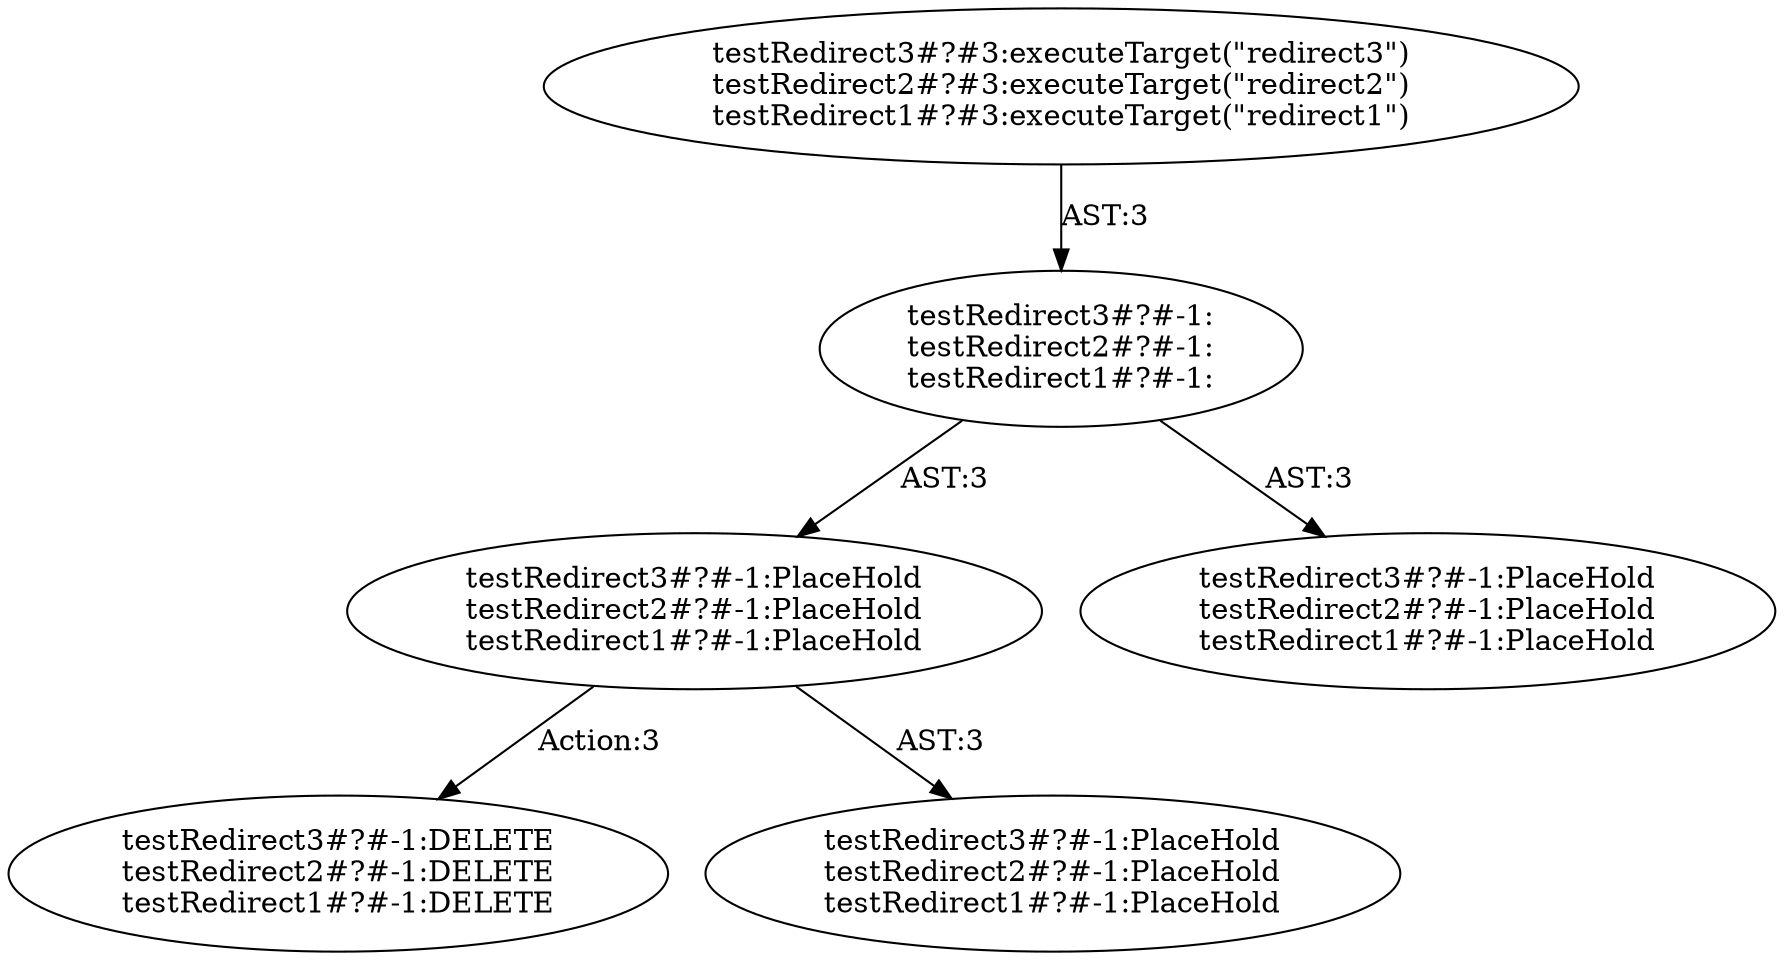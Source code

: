 digraph "Pattern" {
0 [label="testRedirect3#?#-1:DELETE
testRedirect2#?#-1:DELETE
testRedirect1#?#-1:DELETE" shape=ellipse]
1 [label="testRedirect3#?#-1:PlaceHold
testRedirect2#?#-1:PlaceHold
testRedirect1#?#-1:PlaceHold" shape=ellipse]
2 [label="testRedirect3#?#-1:
testRedirect2#?#-1:
testRedirect1#?#-1:" shape=ellipse]
3 [label="testRedirect3#?#3:executeTarget(\"redirect3\")
testRedirect2#?#3:executeTarget(\"redirect2\")
testRedirect1#?#3:executeTarget(\"redirect1\")" shape=ellipse]
4 [label="testRedirect3#?#-1:PlaceHold
testRedirect2#?#-1:PlaceHold
testRedirect1#?#-1:PlaceHold" shape=ellipse]
5 [label="testRedirect3#?#-1:PlaceHold
testRedirect2#?#-1:PlaceHold
testRedirect1#?#-1:PlaceHold" shape=ellipse]
1 -> 0 [label="Action:3"];
1 -> 5 [label="AST:3"];
2 -> 1 [label="AST:3"];
2 -> 4 [label="AST:3"];
3 -> 2 [label="AST:3"];
}